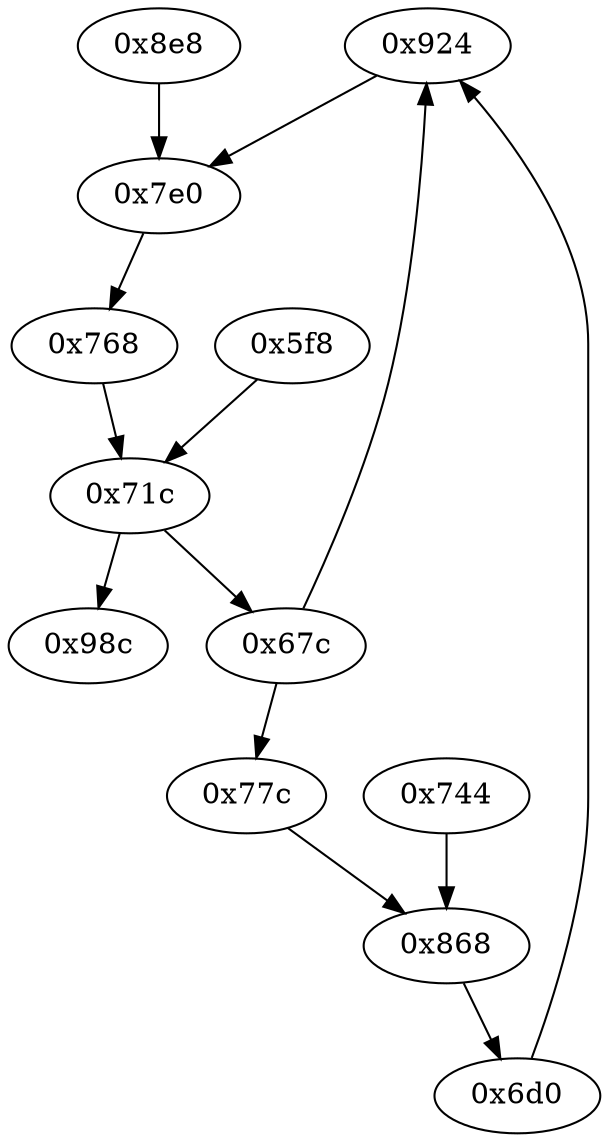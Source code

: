strict digraph "" {
	"0x924"	 [opcode="[u'ldr', u'ldr', u'str', u'mov', u'ldr', u'ldr', u'ldr', u'add', u'cmp', u'sub', u'mov', u'sub', u'mul', u'mvn', u'mvn', u'orr', \
u'mov', u'cmn', u'mov', u'teq', u'mov', u'mov', u'cmn', u'mov', u'mov', u'b']"];
	"0x7e0"	 [opcode="[u'ldr', u'ldr', u'ldr', u'rsb', u'sub', u'mov', u'str', u'ldr', u'ldr', u'rsb', u'rsb', u'str', u'ldr', u'ldr', u'ldr', u'add', \
u'cmp', u'sub', u'mov', u'sub', u'mul', u'mvn', u'mvn', u'mov', u'orr', u'ldr', u'cmn', u'mov', u'teq', u'mov', u'mov', u'cmn', \
u'mov', u'b']"];
	"0x924" -> "0x7e0";
	"0x77c"	 [opcode="[u'ldr', u'ldr', u'mov', u'ldr', u'ldr', u'ldr', u'add', u'cmp', u'sub', u'mov', u'sub', u'mul', u'mvn', u'mvn', u'orr', u'mov', \
u'cmn', u'mov', u'teq', u'mov', u'mov', u'cmn', u'mov', u'mov', u'b']"];
	"0x868"	 [opcode="[u'ldr', u'ldr', u'mov', u'add', u'add', u'sub', u'str', u'ldr', u'ldr', u'ldr', u'sub', u'sub', u'add', u'mul', u'mvn', u'mvn', \
u'ldr', u'orr', u'ldr', u'cmn', u'ldr', u'mov', u'cmp', u'mov', u'mov', u'mov', u'cmn', u'mov', u'mov', u'teq', u'mov', u'b']"];
	"0x77c" -> "0x868";
	"0x768"	 [opcode="[u'ldr', u'str', u'ldr', u'ldr', u'b']"];
	"0x71c"	 [opcode="[u'ldr', u'str', u'str', u'ldr', u'ldr', u'ldr', u'ldr', u'cmp', u'mov', u'b']"];
	"0x768" -> "0x71c";
	"0x7e0" -> "0x768";
	"0x67c"	 [opcode="[u'ldr', u'ldr', u'ldr', u'ldrsb', u'ldr', u'ldr', u'cmp', u'mov', u'b']"];
	"0x71c" -> "0x67c";
	"0x98c"	 [opcode="[u'ldr', u'ldr', u'add', u'bl', u'mov', u'sub', u'pop']"];
	"0x71c" -> "0x98c";
	"0x67c" -> "0x924";
	"0x67c" -> "0x77c";
	"0x8e8"	 [opcode="[u'ldr', u'ldr', u'ldr', u'ldr', u'ldr', u'ldr', u'ldr', u'ldr', u'ldr', u'ldr', u'ldr', u'ldr', u'ldr', u'mov', u'b']"];
	"0x8e8" -> "0x7e0";
	"0x744"	 [opcode="[u'ldr', u'ldr', u'ldr', u'ldr', u'ldr', u'ldr', u'ldr', u'mov', u'b']"];
	"0x744" -> "0x868";
	"0x6d0"	 [opcode="[u'ldr', u'mov', u'b']"];
	"0x868" -> "0x6d0";
	"0x5f8"	 [opcode="[u'push', u'add', u'sub', u'str', u'mov', u'str', u'mov', u'str', u'ldr', u'ldr', u'ldr', u'ldr', u'ldr', u'ldr', u'str', u'b']"];
	"0x5f8" -> "0x71c";
	"0x6d0" -> "0x924";
}
